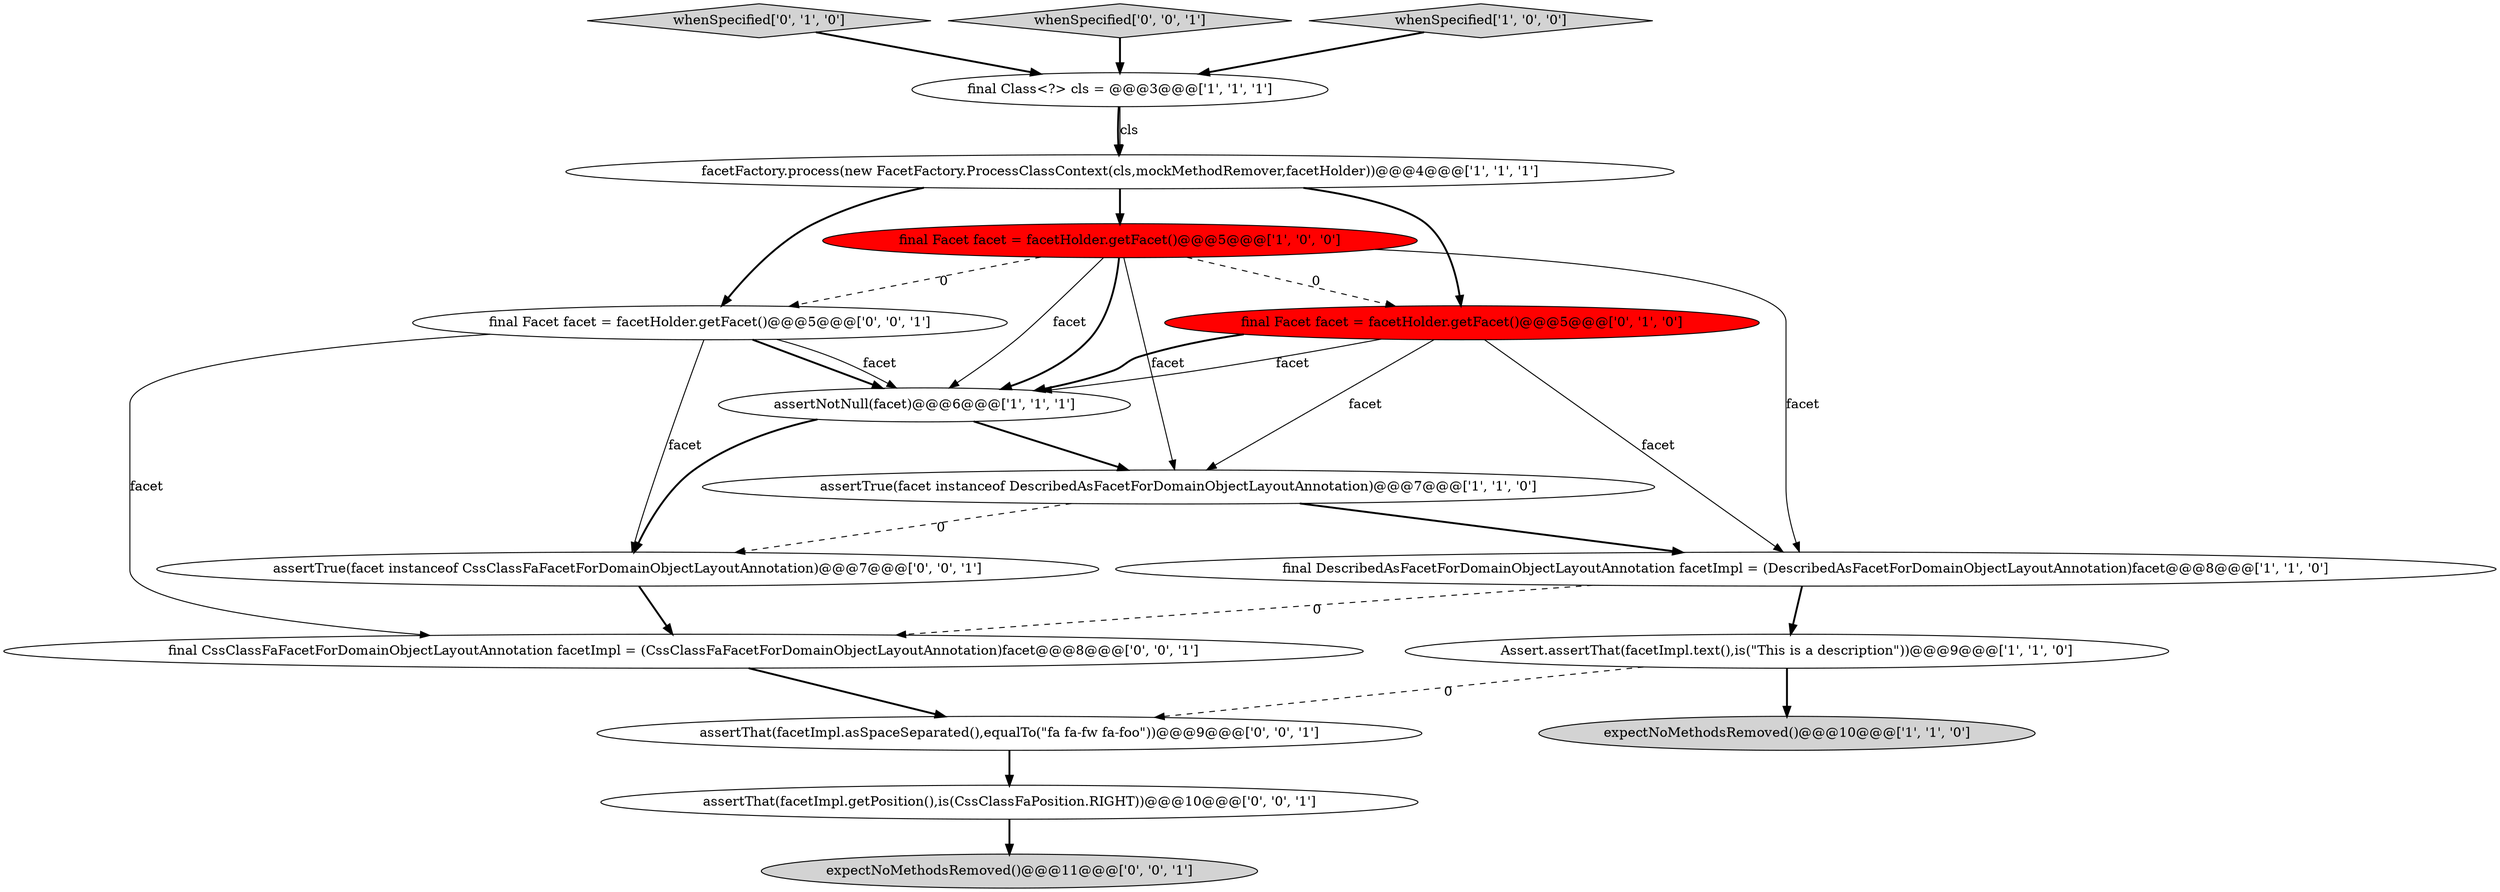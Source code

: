 digraph {
13 [style = filled, label = "assertThat(facetImpl.asSpaceSeparated(),equalTo(\"fa fa-fw fa-foo\"))@@@9@@@['0', '0', '1']", fillcolor = white, shape = ellipse image = "AAA0AAABBB3BBB"];
17 [style = filled, label = "expectNoMethodsRemoved()@@@11@@@['0', '0', '1']", fillcolor = lightgray, shape = ellipse image = "AAA0AAABBB3BBB"];
9 [style = filled, label = "whenSpecified['0', '1', '0']", fillcolor = lightgray, shape = diamond image = "AAA0AAABBB2BBB"];
10 [style = filled, label = "final Facet facet = facetHolder.getFacet()@@@5@@@['0', '1', '0']", fillcolor = red, shape = ellipse image = "AAA1AAABBB2BBB"];
14 [style = filled, label = "assertThat(facetImpl.getPosition(),is(CssClassFaPosition.RIGHT))@@@10@@@['0', '0', '1']", fillcolor = white, shape = ellipse image = "AAA0AAABBB3BBB"];
5 [style = filled, label = "assertNotNull(facet)@@@6@@@['1', '1', '1']", fillcolor = white, shape = ellipse image = "AAA0AAABBB1BBB"];
16 [style = filled, label = "whenSpecified['0', '0', '1']", fillcolor = lightgray, shape = diamond image = "AAA0AAABBB3BBB"];
15 [style = filled, label = "assertTrue(facet instanceof CssClassFaFacetForDomainObjectLayoutAnnotation)@@@7@@@['0', '0', '1']", fillcolor = white, shape = ellipse image = "AAA0AAABBB3BBB"];
12 [style = filled, label = "final Facet facet = facetHolder.getFacet()@@@5@@@['0', '0', '1']", fillcolor = white, shape = ellipse image = "AAA0AAABBB3BBB"];
6 [style = filled, label = "Assert.assertThat(facetImpl.text(),is(\"This is a description\"))@@@9@@@['1', '1', '0']", fillcolor = white, shape = ellipse image = "AAA0AAABBB1BBB"];
7 [style = filled, label = "whenSpecified['1', '0', '0']", fillcolor = lightgray, shape = diamond image = "AAA0AAABBB1BBB"];
1 [style = filled, label = "final DescribedAsFacetForDomainObjectLayoutAnnotation facetImpl = (DescribedAsFacetForDomainObjectLayoutAnnotation)facet@@@8@@@['1', '1', '0']", fillcolor = white, shape = ellipse image = "AAA0AAABBB1BBB"];
8 [style = filled, label = "assertTrue(facet instanceof DescribedAsFacetForDomainObjectLayoutAnnotation)@@@7@@@['1', '1', '0']", fillcolor = white, shape = ellipse image = "AAA0AAABBB1BBB"];
4 [style = filled, label = "final Class<?> cls = @@@3@@@['1', '1', '1']", fillcolor = white, shape = ellipse image = "AAA0AAABBB1BBB"];
0 [style = filled, label = "expectNoMethodsRemoved()@@@10@@@['1', '1', '0']", fillcolor = lightgray, shape = ellipse image = "AAA0AAABBB1BBB"];
3 [style = filled, label = "facetFactory.process(new FacetFactory.ProcessClassContext(cls,mockMethodRemover,facetHolder))@@@4@@@['1', '1', '1']", fillcolor = white, shape = ellipse image = "AAA0AAABBB1BBB"];
2 [style = filled, label = "final Facet facet = facetHolder.getFacet()@@@5@@@['1', '0', '0']", fillcolor = red, shape = ellipse image = "AAA1AAABBB1BBB"];
11 [style = filled, label = "final CssClassFaFacetForDomainObjectLayoutAnnotation facetImpl = (CssClassFaFacetForDomainObjectLayoutAnnotation)facet@@@8@@@['0', '0', '1']", fillcolor = white, shape = ellipse image = "AAA0AAABBB3BBB"];
4->3 [style = bold, label=""];
5->8 [style = bold, label=""];
10->1 [style = solid, label="facet"];
12->5 [style = bold, label=""];
12->5 [style = solid, label="facet"];
4->3 [style = solid, label="cls"];
9->4 [style = bold, label=""];
8->15 [style = dashed, label="0"];
5->15 [style = bold, label=""];
14->17 [style = bold, label=""];
6->0 [style = bold, label=""];
7->4 [style = bold, label=""];
3->12 [style = bold, label=""];
2->10 [style = dashed, label="0"];
12->15 [style = solid, label="facet"];
8->1 [style = bold, label=""];
3->10 [style = bold, label=""];
2->5 [style = solid, label="facet"];
2->12 [style = dashed, label="0"];
1->6 [style = bold, label=""];
10->5 [style = bold, label=""];
15->11 [style = bold, label=""];
3->2 [style = bold, label=""];
6->13 [style = dashed, label="0"];
2->8 [style = solid, label="facet"];
1->11 [style = dashed, label="0"];
11->13 [style = bold, label=""];
2->1 [style = solid, label="facet"];
12->11 [style = solid, label="facet"];
16->4 [style = bold, label=""];
13->14 [style = bold, label=""];
10->8 [style = solid, label="facet"];
2->5 [style = bold, label=""];
10->5 [style = solid, label="facet"];
}
